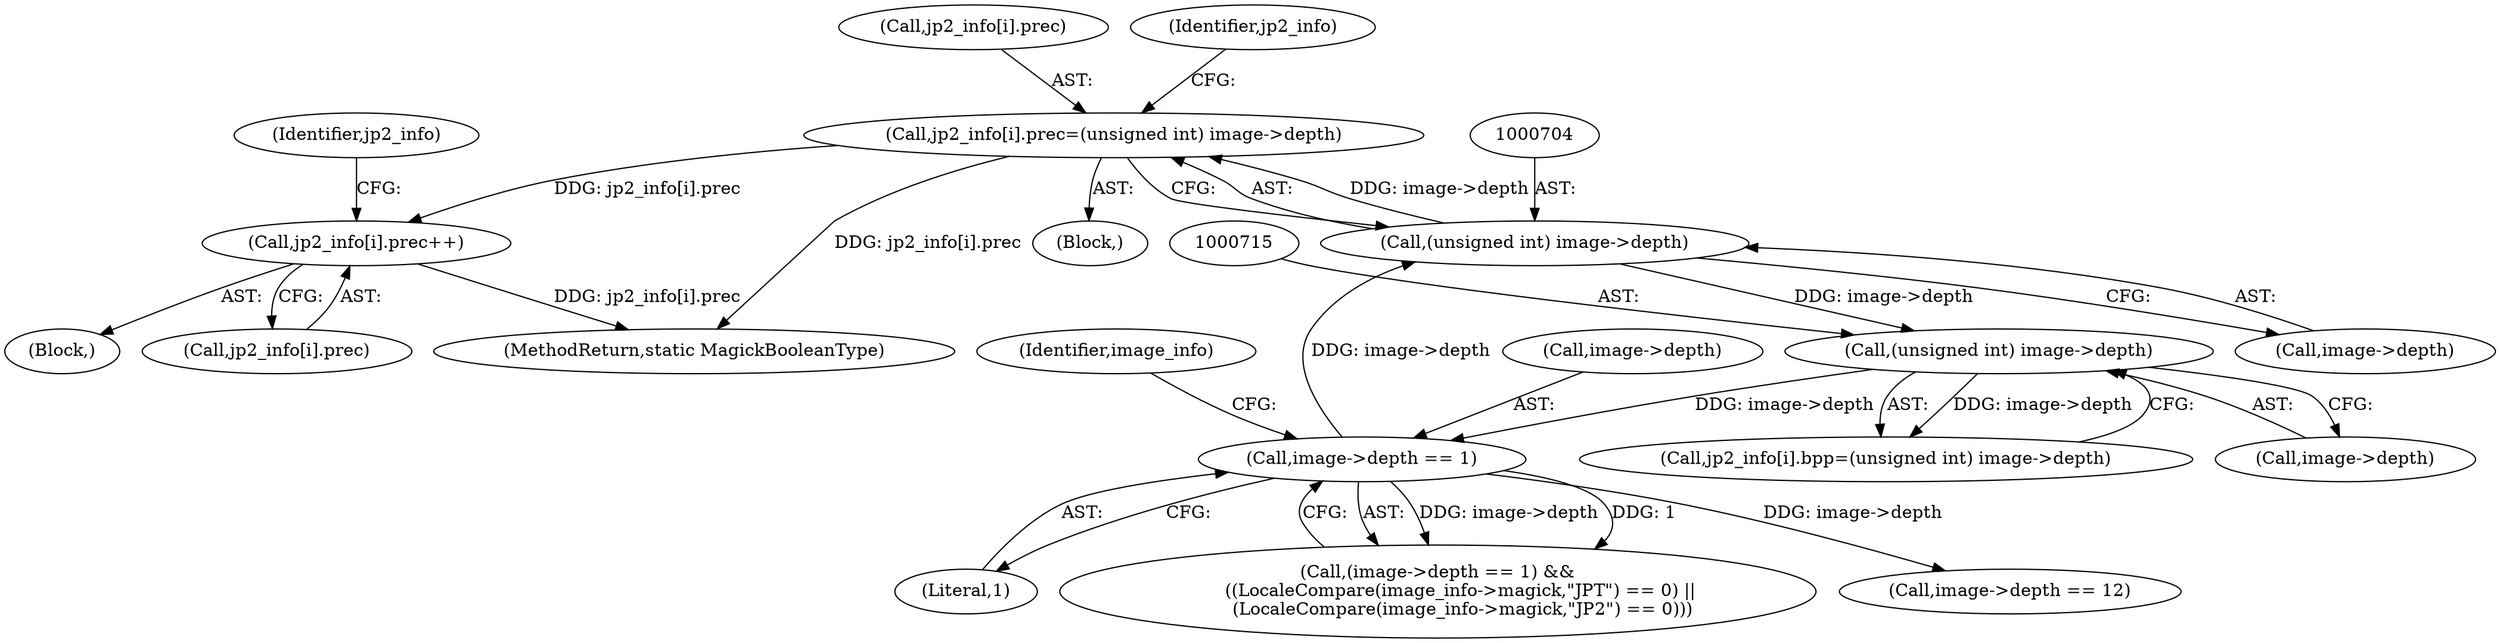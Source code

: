 digraph "0_ImageMagick_3d5ac8c20846871f1eb3068b65f93da7cd33bfd0_0@array" {
"1000742" [label="(Call,jp2_info[i].prec++)"];
"1000697" [label="(Call,jp2_info[i].prec=(unsigned int) image->depth)"];
"1000703" [label="(Call,(unsigned int) image->depth)"];
"1000721" [label="(Call,image->depth == 1)"];
"1000714" [label="(Call,(unsigned int) image->depth)"];
"1000698" [label="(Call,jp2_info[i].prec)"];
"1000741" [label="(Block,)"];
"1000725" [label="(Literal,1)"];
"1000696" [label="(Block,)"];
"1000711" [label="(Identifier,jp2_info)"];
"1001299" [label="(MethodReturn,static MagickBooleanType)"];
"1000742" [label="(Call,jp2_info[i].prec++)"];
"1000743" [label="(Call,jp2_info[i].prec)"];
"1000703" [label="(Call,(unsigned int) image->depth)"];
"1000714" [label="(Call,(unsigned int) image->depth)"];
"1000722" [label="(Call,image->depth)"];
"1000720" [label="(Call,(image->depth == 1) &&\n        ((LocaleCompare(image_info->magick,\"JPT\") == 0) ||\n         (LocaleCompare(image_info->magick,\"JP2\") == 0)))"];
"1000716" [label="(Call,image->depth)"];
"1000705" [label="(Call,image->depth)"];
"1000697" [label="(Call,jp2_info[i].prec=(unsigned int) image->depth)"];
"1000730" [label="(Identifier,image_info)"];
"1000721" [label="(Call,image->depth == 1)"];
"1000751" [label="(Identifier,jp2_info)"];
"1000878" [label="(Call,image->depth == 12)"];
"1000708" [label="(Call,jp2_info[i].bpp=(unsigned int) image->depth)"];
"1000742" -> "1000741"  [label="AST: "];
"1000742" -> "1000743"  [label="CFG: "];
"1000743" -> "1000742"  [label="AST: "];
"1000751" -> "1000742"  [label="CFG: "];
"1000742" -> "1001299"  [label="DDG: jp2_info[i].prec"];
"1000697" -> "1000742"  [label="DDG: jp2_info[i].prec"];
"1000697" -> "1000696"  [label="AST: "];
"1000697" -> "1000703"  [label="CFG: "];
"1000698" -> "1000697"  [label="AST: "];
"1000703" -> "1000697"  [label="AST: "];
"1000711" -> "1000697"  [label="CFG: "];
"1000697" -> "1001299"  [label="DDG: jp2_info[i].prec"];
"1000703" -> "1000697"  [label="DDG: image->depth"];
"1000703" -> "1000705"  [label="CFG: "];
"1000704" -> "1000703"  [label="AST: "];
"1000705" -> "1000703"  [label="AST: "];
"1000721" -> "1000703"  [label="DDG: image->depth"];
"1000703" -> "1000714"  [label="DDG: image->depth"];
"1000721" -> "1000720"  [label="AST: "];
"1000721" -> "1000725"  [label="CFG: "];
"1000722" -> "1000721"  [label="AST: "];
"1000725" -> "1000721"  [label="AST: "];
"1000730" -> "1000721"  [label="CFG: "];
"1000720" -> "1000721"  [label="CFG: "];
"1000721" -> "1000720"  [label="DDG: image->depth"];
"1000721" -> "1000720"  [label="DDG: 1"];
"1000714" -> "1000721"  [label="DDG: image->depth"];
"1000721" -> "1000878"  [label="DDG: image->depth"];
"1000714" -> "1000708"  [label="AST: "];
"1000714" -> "1000716"  [label="CFG: "];
"1000715" -> "1000714"  [label="AST: "];
"1000716" -> "1000714"  [label="AST: "];
"1000708" -> "1000714"  [label="CFG: "];
"1000714" -> "1000708"  [label="DDG: image->depth"];
}
